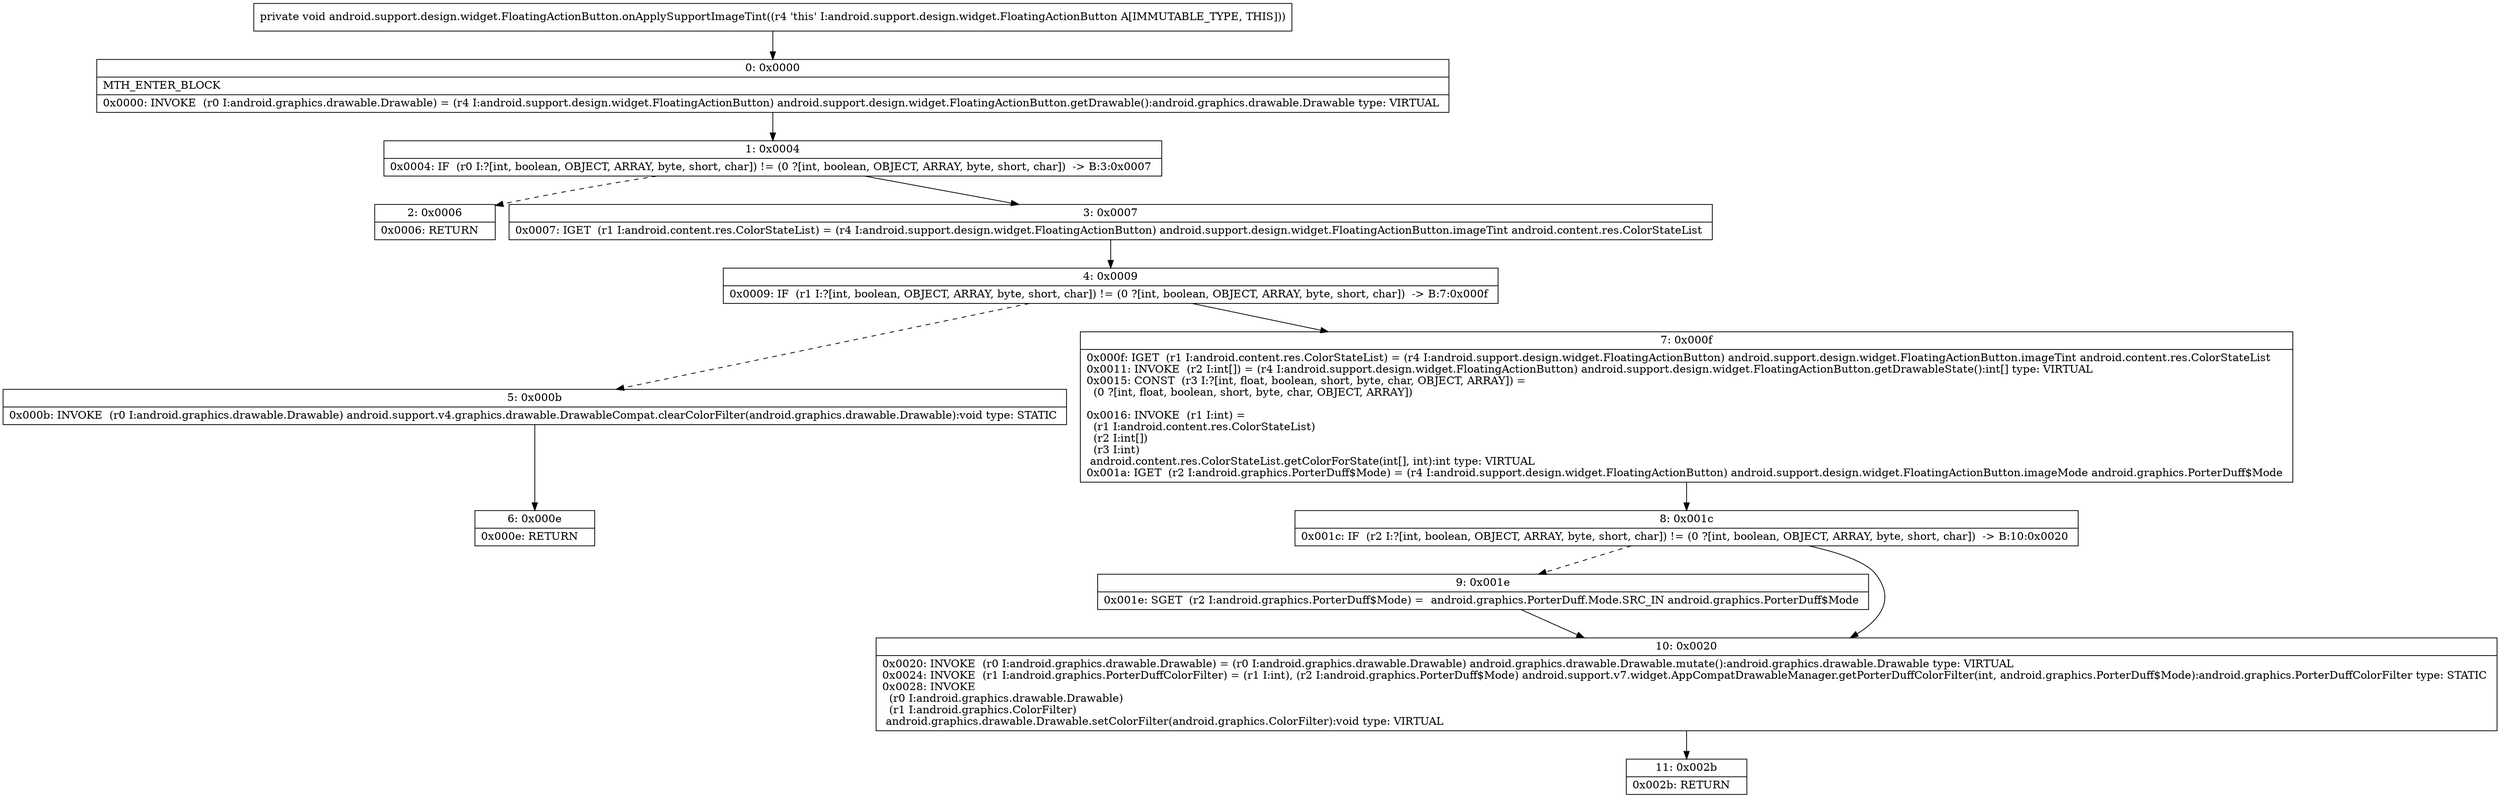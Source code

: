 digraph "CFG forandroid.support.design.widget.FloatingActionButton.onApplySupportImageTint()V" {
Node_0 [shape=record,label="{0\:\ 0x0000|MTH_ENTER_BLOCK\l|0x0000: INVOKE  (r0 I:android.graphics.drawable.Drawable) = (r4 I:android.support.design.widget.FloatingActionButton) android.support.design.widget.FloatingActionButton.getDrawable():android.graphics.drawable.Drawable type: VIRTUAL \l}"];
Node_1 [shape=record,label="{1\:\ 0x0004|0x0004: IF  (r0 I:?[int, boolean, OBJECT, ARRAY, byte, short, char]) != (0 ?[int, boolean, OBJECT, ARRAY, byte, short, char])  \-\> B:3:0x0007 \l}"];
Node_2 [shape=record,label="{2\:\ 0x0006|0x0006: RETURN   \l}"];
Node_3 [shape=record,label="{3\:\ 0x0007|0x0007: IGET  (r1 I:android.content.res.ColorStateList) = (r4 I:android.support.design.widget.FloatingActionButton) android.support.design.widget.FloatingActionButton.imageTint android.content.res.ColorStateList \l}"];
Node_4 [shape=record,label="{4\:\ 0x0009|0x0009: IF  (r1 I:?[int, boolean, OBJECT, ARRAY, byte, short, char]) != (0 ?[int, boolean, OBJECT, ARRAY, byte, short, char])  \-\> B:7:0x000f \l}"];
Node_5 [shape=record,label="{5\:\ 0x000b|0x000b: INVOKE  (r0 I:android.graphics.drawable.Drawable) android.support.v4.graphics.drawable.DrawableCompat.clearColorFilter(android.graphics.drawable.Drawable):void type: STATIC \l}"];
Node_6 [shape=record,label="{6\:\ 0x000e|0x000e: RETURN   \l}"];
Node_7 [shape=record,label="{7\:\ 0x000f|0x000f: IGET  (r1 I:android.content.res.ColorStateList) = (r4 I:android.support.design.widget.FloatingActionButton) android.support.design.widget.FloatingActionButton.imageTint android.content.res.ColorStateList \l0x0011: INVOKE  (r2 I:int[]) = (r4 I:android.support.design.widget.FloatingActionButton) android.support.design.widget.FloatingActionButton.getDrawableState():int[] type: VIRTUAL \l0x0015: CONST  (r3 I:?[int, float, boolean, short, byte, char, OBJECT, ARRAY]) = \l  (0 ?[int, float, boolean, short, byte, char, OBJECT, ARRAY])\l \l0x0016: INVOKE  (r1 I:int) = \l  (r1 I:android.content.res.ColorStateList)\l  (r2 I:int[])\l  (r3 I:int)\l android.content.res.ColorStateList.getColorForState(int[], int):int type: VIRTUAL \l0x001a: IGET  (r2 I:android.graphics.PorterDuff$Mode) = (r4 I:android.support.design.widget.FloatingActionButton) android.support.design.widget.FloatingActionButton.imageMode android.graphics.PorterDuff$Mode \l}"];
Node_8 [shape=record,label="{8\:\ 0x001c|0x001c: IF  (r2 I:?[int, boolean, OBJECT, ARRAY, byte, short, char]) != (0 ?[int, boolean, OBJECT, ARRAY, byte, short, char])  \-\> B:10:0x0020 \l}"];
Node_9 [shape=record,label="{9\:\ 0x001e|0x001e: SGET  (r2 I:android.graphics.PorterDuff$Mode) =  android.graphics.PorterDuff.Mode.SRC_IN android.graphics.PorterDuff$Mode \l}"];
Node_10 [shape=record,label="{10\:\ 0x0020|0x0020: INVOKE  (r0 I:android.graphics.drawable.Drawable) = (r0 I:android.graphics.drawable.Drawable) android.graphics.drawable.Drawable.mutate():android.graphics.drawable.Drawable type: VIRTUAL \l0x0024: INVOKE  (r1 I:android.graphics.PorterDuffColorFilter) = (r1 I:int), (r2 I:android.graphics.PorterDuff$Mode) android.support.v7.widget.AppCompatDrawableManager.getPorterDuffColorFilter(int, android.graphics.PorterDuff$Mode):android.graphics.PorterDuffColorFilter type: STATIC \l0x0028: INVOKE  \l  (r0 I:android.graphics.drawable.Drawable)\l  (r1 I:android.graphics.ColorFilter)\l android.graphics.drawable.Drawable.setColorFilter(android.graphics.ColorFilter):void type: VIRTUAL \l}"];
Node_11 [shape=record,label="{11\:\ 0x002b|0x002b: RETURN   \l}"];
MethodNode[shape=record,label="{private void android.support.design.widget.FloatingActionButton.onApplySupportImageTint((r4 'this' I:android.support.design.widget.FloatingActionButton A[IMMUTABLE_TYPE, THIS])) }"];
MethodNode -> Node_0;
Node_0 -> Node_1;
Node_1 -> Node_2[style=dashed];
Node_1 -> Node_3;
Node_3 -> Node_4;
Node_4 -> Node_5[style=dashed];
Node_4 -> Node_7;
Node_5 -> Node_6;
Node_7 -> Node_8;
Node_8 -> Node_9[style=dashed];
Node_8 -> Node_10;
Node_9 -> Node_10;
Node_10 -> Node_11;
}

